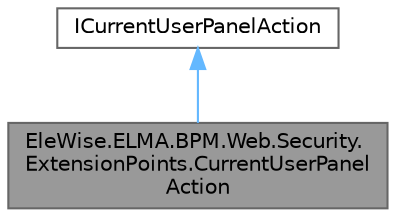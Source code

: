 digraph "EleWise.ELMA.BPM.Web.Security.ExtensionPoints.CurrentUserPanelAction"
{
 // LATEX_PDF_SIZE
  bgcolor="transparent";
  edge [fontname=Helvetica,fontsize=10,labelfontname=Helvetica,labelfontsize=10];
  node [fontname=Helvetica,fontsize=10,shape=box,height=0.2,width=0.4];
  Node1 [id="Node000001",label="EleWise.ELMA.BPM.Web.Security.\lExtensionPoints.CurrentUserPanel\lAction",height=0.2,width=0.4,color="gray40", fillcolor="grey60", style="filled", fontcolor="black",tooltip="Элемент действия в панели информации о текущем пользователе - базовая реализация"];
  Node2 -> Node1 [id="edge1_Node000001_Node000002",dir="back",color="steelblue1",style="solid",tooltip=" "];
  Node2 [id="Node000002",label="ICurrentUserPanelAction",height=0.2,width=0.4,color="gray40", fillcolor="white", style="filled",URL="$interface_ele_wise_1_1_e_l_m_a_1_1_b_p_m_1_1_web_1_1_security_1_1_extension_points_1_1_i_current_user_panel_action.html",tooltip="Элемент действия в панели информации о текущем пользователе"];
}
